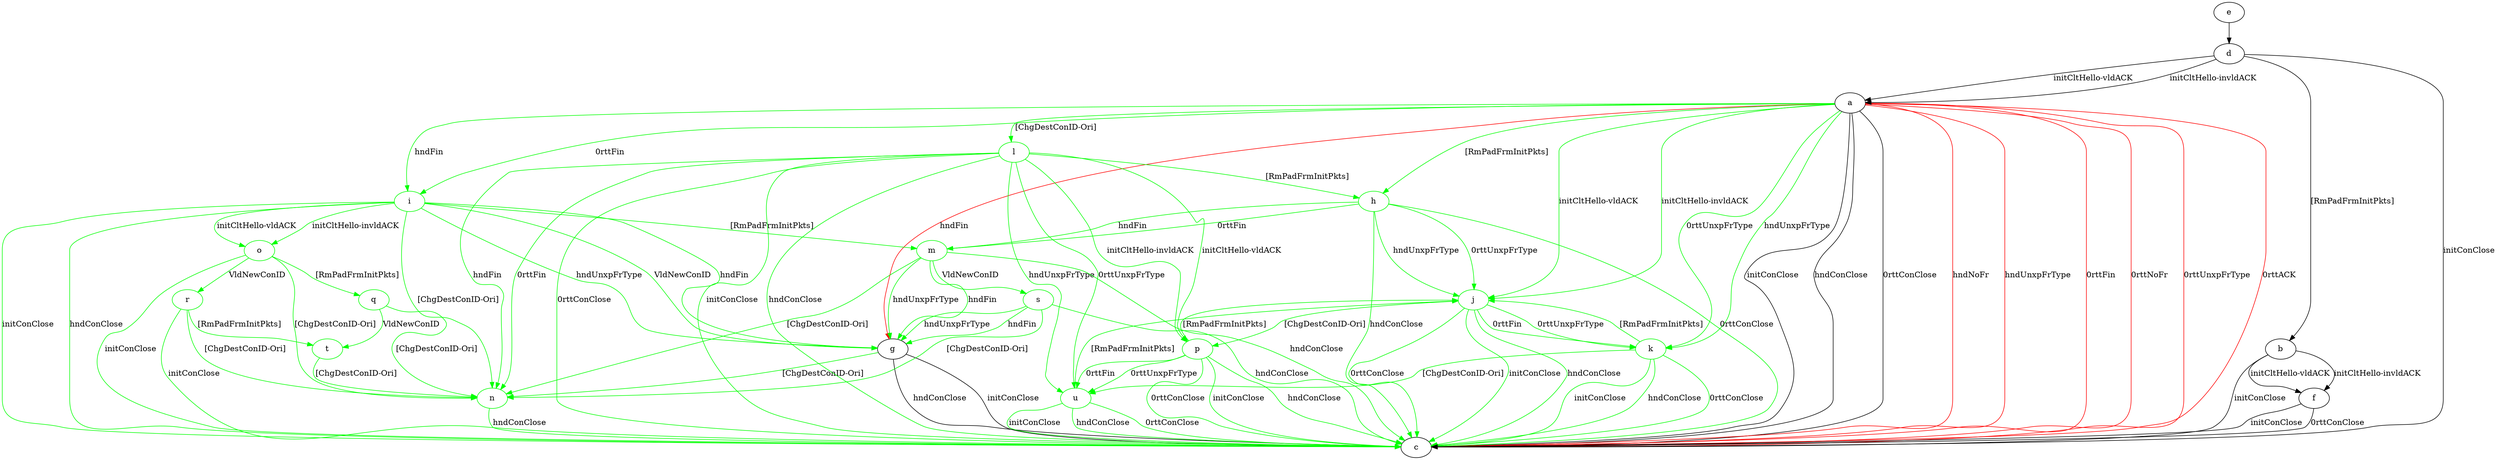 digraph "" {
	a -> c	[key=0,
		label="initConClose "];
	a -> c	[key=1,
		label="hndConClose "];
	a -> c	[key=2,
		label="0rttConClose "];
	a -> c	[key=3,
		color=red,
		label="hndNoFr "];
	a -> c	[key=4,
		color=red,
		label="hndUnxpFrType "];
	a -> c	[key=5,
		color=red,
		label="0rttFin "];
	a -> c	[key=6,
		color=red,
		label="0rttNoFr "];
	a -> c	[key=7,
		color=red,
		label="0rttUnxpFrType "];
	a -> c	[key=8,
		color=red,
		label="0rttACK "];
	a -> g	[key=0,
		color=red,
		label="hndFin "];
	h	[color=green];
	a -> h	[key=0,
		color=green,
		label="[RmPadFrmInitPkts] "];
	i	[color=green];
	a -> i	[key=0,
		color=green,
		label="hndFin "];
	a -> i	[key=1,
		color=green,
		label="0rttFin "];
	j	[color=green];
	a -> j	[key=0,
		color=green,
		label="initCltHello-vldACK "];
	a -> j	[key=1,
		color=green,
		label="initCltHello-invldACK "];
	k	[color=green];
	a -> k	[key=0,
		color=green,
		label="hndUnxpFrType "];
	a -> k	[key=1,
		color=green,
		label="0rttUnxpFrType "];
	l	[color=green];
	a -> l	[key=0,
		color=green,
		label="[ChgDestConID-Ori] "];
	b -> c	[key=0,
		label="initConClose "];
	b -> f	[key=0,
		label="initCltHello-vldACK "];
	b -> f	[key=1,
		label="initCltHello-invldACK "];
	d -> a	[key=0,
		label="initCltHello-vldACK "];
	d -> a	[key=1,
		label="initCltHello-invldACK "];
	d -> b	[key=0,
		label="[RmPadFrmInitPkts] "];
	d -> c	[key=0,
		label="initConClose "];
	e -> d	[key=0];
	f -> c	[key=0,
		label="initConClose "];
	f -> c	[key=1,
		label="0rttConClose "];
	g -> c	[key=0,
		label="initConClose "];
	g -> c	[key=1,
		label="hndConClose "];
	n	[color=green];
	g -> n	[key=0,
		color=green,
		label="[ChgDestConID-Ori] "];
	h -> c	[key=0,
		color=green,
		label="hndConClose "];
	h -> c	[key=1,
		color=green,
		label="0rttConClose "];
	h -> j	[key=0,
		color=green,
		label="hndUnxpFrType "];
	h -> j	[key=1,
		color=green,
		label="0rttUnxpFrType "];
	m	[color=green];
	h -> m	[key=0,
		color=green,
		label="hndFin "];
	h -> m	[key=1,
		color=green,
		label="0rttFin "];
	i -> c	[key=0,
		color=green,
		label="initConClose "];
	i -> c	[key=1,
		color=green,
		label="hndConClose "];
	i -> g	[key=0,
		color=green,
		label="hndFin "];
	i -> g	[key=1,
		color=green,
		label="hndUnxpFrType "];
	i -> g	[key=2,
		color=green,
		label="VldNewConID "];
	i -> m	[key=0,
		color=green,
		label="[RmPadFrmInitPkts] "];
	i -> n	[key=0,
		color=green,
		label="[ChgDestConID-Ori] "];
	o	[color=green];
	i -> o	[key=0,
		color=green,
		label="initCltHello-vldACK "];
	i -> o	[key=1,
		color=green,
		label="initCltHello-invldACK "];
	j -> c	[key=0,
		color=green,
		label="initConClose "];
	j -> c	[key=1,
		color=green,
		label="hndConClose "];
	j -> c	[key=2,
		color=green,
		label="0rttConClose "];
	j -> k	[key=0,
		color=green,
		label="0rttFin "];
	j -> k	[key=1,
		color=green,
		label="0rttUnxpFrType "];
	p	[color=green];
	j -> p	[key=0,
		color=green,
		label="[ChgDestConID-Ori] "];
	k -> c	[key=0,
		color=green,
		label="initConClose "];
	k -> c	[key=1,
		color=green,
		label="hndConClose "];
	k -> c	[key=2,
		color=green,
		label="0rttConClose "];
	k -> j	[key=0,
		color=green,
		label="[RmPadFrmInitPkts] "];
	u	[color=green];
	k -> u	[key=0,
		color=green,
		label="[ChgDestConID-Ori] "];
	l -> c	[key=0,
		color=green,
		label="initConClose "];
	l -> c	[key=1,
		color=green,
		label="hndConClose "];
	l -> c	[key=2,
		color=green,
		label="0rttConClose "];
	l -> h	[key=0,
		color=green,
		label="[RmPadFrmInitPkts] "];
	l -> n	[key=0,
		color=green,
		label="hndFin "];
	l -> n	[key=1,
		color=green,
		label="0rttFin "];
	l -> p	[key=0,
		color=green,
		label="initCltHello-vldACK "];
	l -> p	[key=1,
		color=green,
		label="initCltHello-invldACK "];
	l -> u	[key=0,
		color=green,
		label="hndUnxpFrType "];
	l -> u	[key=1,
		color=green,
		label="0rttUnxpFrType "];
	m -> c	[key=0,
		color=green,
		label="hndConClose "];
	m -> g	[key=0,
		color=green,
		label="hndFin "];
	m -> g	[key=1,
		color=green,
		label="hndUnxpFrType "];
	m -> n	[key=0,
		color=green,
		label="[ChgDestConID-Ori] "];
	s	[color=green];
	m -> s	[key=0,
		color=green,
		label="VldNewConID "];
	n -> c	[key=0,
		color=green,
		label="hndConClose "];
	o -> c	[key=0,
		color=green,
		label="initConClose "];
	o -> n	[key=0,
		color=green,
		label="[ChgDestConID-Ori] "];
	q	[color=green];
	o -> q	[key=0,
		color=green,
		label="[RmPadFrmInitPkts] "];
	r	[color=green];
	o -> r	[key=0,
		color=green,
		label="VldNewConID "];
	p -> c	[key=0,
		color=green,
		label="initConClose "];
	p -> c	[key=1,
		color=green,
		label="hndConClose "];
	p -> c	[key=2,
		color=green,
		label="0rttConClose "];
	p -> j	[key=0,
		color=green,
		label="[RmPadFrmInitPkts] "];
	p -> u	[key=0,
		color=green,
		label="0rttFin "];
	p -> u	[key=1,
		color=green,
		label="0rttUnxpFrType "];
	q -> n	[key=0,
		color=green,
		label="[ChgDestConID-Ori] "];
	t	[color=green];
	q -> t	[key=0,
		color=green,
		label="VldNewConID "];
	r -> c	[key=0,
		color=green,
		label="initConClose "];
	r -> n	[key=0,
		color=green,
		label="[ChgDestConID-Ori] "];
	r -> t	[key=0,
		color=green,
		label="[RmPadFrmInitPkts] "];
	s -> c	[key=0,
		color=green,
		label="hndConClose "];
	s -> g	[key=0,
		color=green,
		label="hndFin "];
	s -> g	[key=1,
		color=green,
		label="hndUnxpFrType "];
	s -> n	[key=0,
		color=green,
		label="[ChgDestConID-Ori] "];
	t -> n	[key=0,
		color=green,
		label="[ChgDestConID-Ori] "];
	u -> c	[key=0,
		color=green,
		label="initConClose "];
	u -> c	[key=1,
		color=green,
		label="hndConClose "];
	u -> c	[key=2,
		color=green,
		label="0rttConClose "];
	u -> j	[key=0,
		color=green,
		label="[RmPadFrmInitPkts] "];
}
